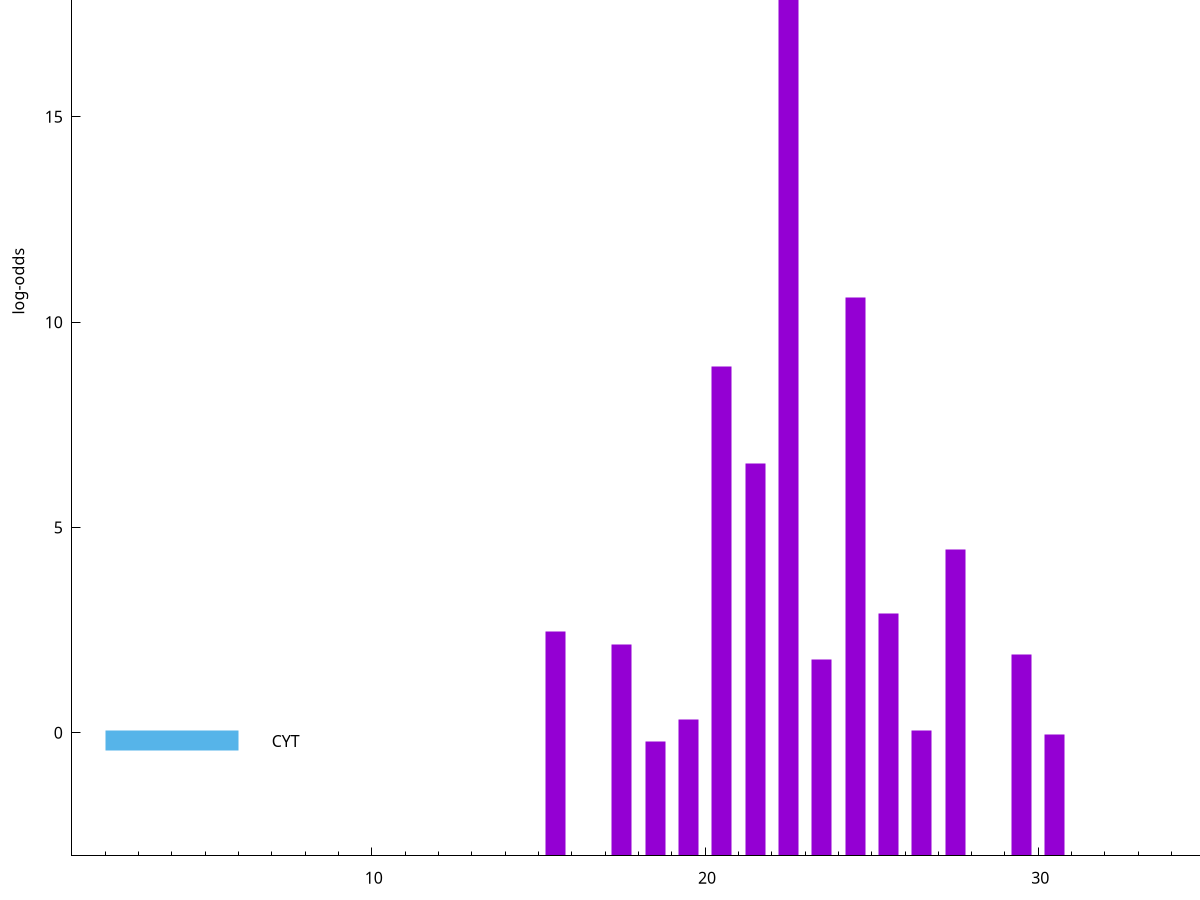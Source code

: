 set title "LipoP predictions for SRR5666408.gff"
set size 2., 1.4
set xrange [1:70] 
set mxtics 10
set yrange [-3:25]
set y2range [0:28]
set ylabel "log-odds"
set term postscript eps color solid "Helvetica" 30
set output "SRR5666408.gff13.eps"
set arrow from 2,21.8825 to 6,21.8825 nohead lt 1 lw 20
set label "SpI" at 7,21.8825
set arrow from 2,-0.200913 to 6,-0.200913 nohead lt 3 lw 20
set label "CYT" at 7,-0.200913
set arrow from 2,21.8825 to 6,21.8825 nohead lt 1 lw 20
set label "SpI" at 7,21.8825
# NOTE: The scores below are the log-odds scores with the threshold
# NOTE: subtracted (a hack to make gnuplot make the histogram all
# NOTE: look nice).
plot "-" axes x1y2 title "" with impulses lt 1 lw 20
22.500000 24.881700
24.500000 13.606500
20.500000 11.921500
21.500000 9.548550
27.500000 7.469760
25.500000 5.904110
15.500000 5.465830
17.500000 5.147990
29.500000 4.895390
23.500000 4.773680
19.500000 3.329064
26.500000 3.043165
30.500000 2.951970
18.500000 2.787837
e
exit
